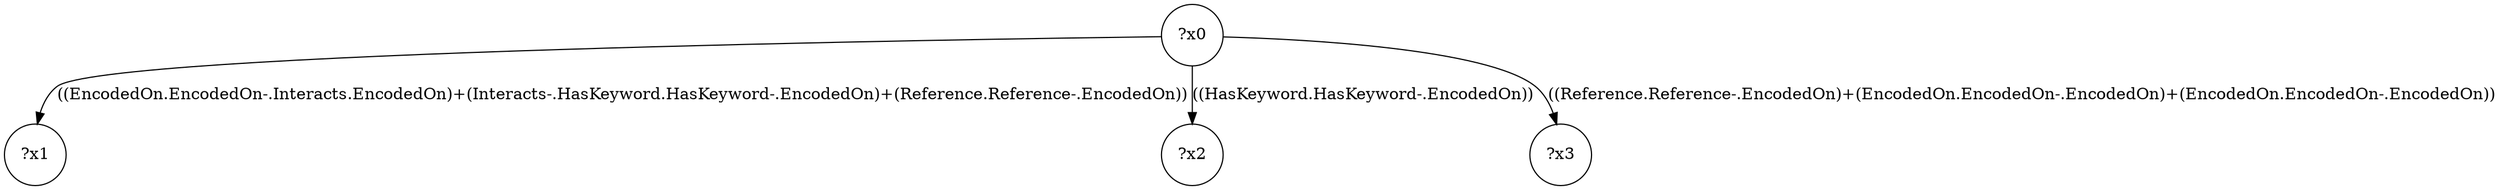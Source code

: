 digraph g {
	x0 [shape=circle, label="?x0"];
	x1 [shape=circle, label="?x1"];
	x0 -> x1 [label="((EncodedOn.EncodedOn-.Interacts.EncodedOn)+(Interacts-.HasKeyword.HasKeyword-.EncodedOn)+(Reference.Reference-.EncodedOn))"];
	x2 [shape=circle, label="?x2"];
	x0 -> x2 [label="((HasKeyword.HasKeyword-.EncodedOn))"];
	x3 [shape=circle, label="?x3"];
	x0 -> x3 [label="((Reference.Reference-.EncodedOn)+(EncodedOn.EncodedOn-.EncodedOn)+(EncodedOn.EncodedOn-.EncodedOn))"];
}
